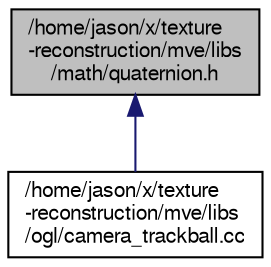 digraph "/home/jason/x/texture-reconstruction/mve/libs/math/quaternion.h"
{
  edge [fontname="FreeSans",fontsize="10",labelfontname="FreeSans",labelfontsize="10"];
  node [fontname="FreeSans",fontsize="10",shape=record];
  Node13 [label="/home/jason/x/texture\l-reconstruction/mve/libs\l/math/quaternion.h",height=0.2,width=0.4,color="black", fillcolor="grey75", style="filled", fontcolor="black"];
  Node13 -> Node14 [dir="back",color="midnightblue",fontsize="10",style="solid",fontname="FreeSans"];
  Node14 [label="/home/jason/x/texture\l-reconstruction/mve/libs\l/ogl/camera_trackball.cc",height=0.2,width=0.4,color="black", fillcolor="white", style="filled",URL="$camera__trackball_8cc.html"];
}
